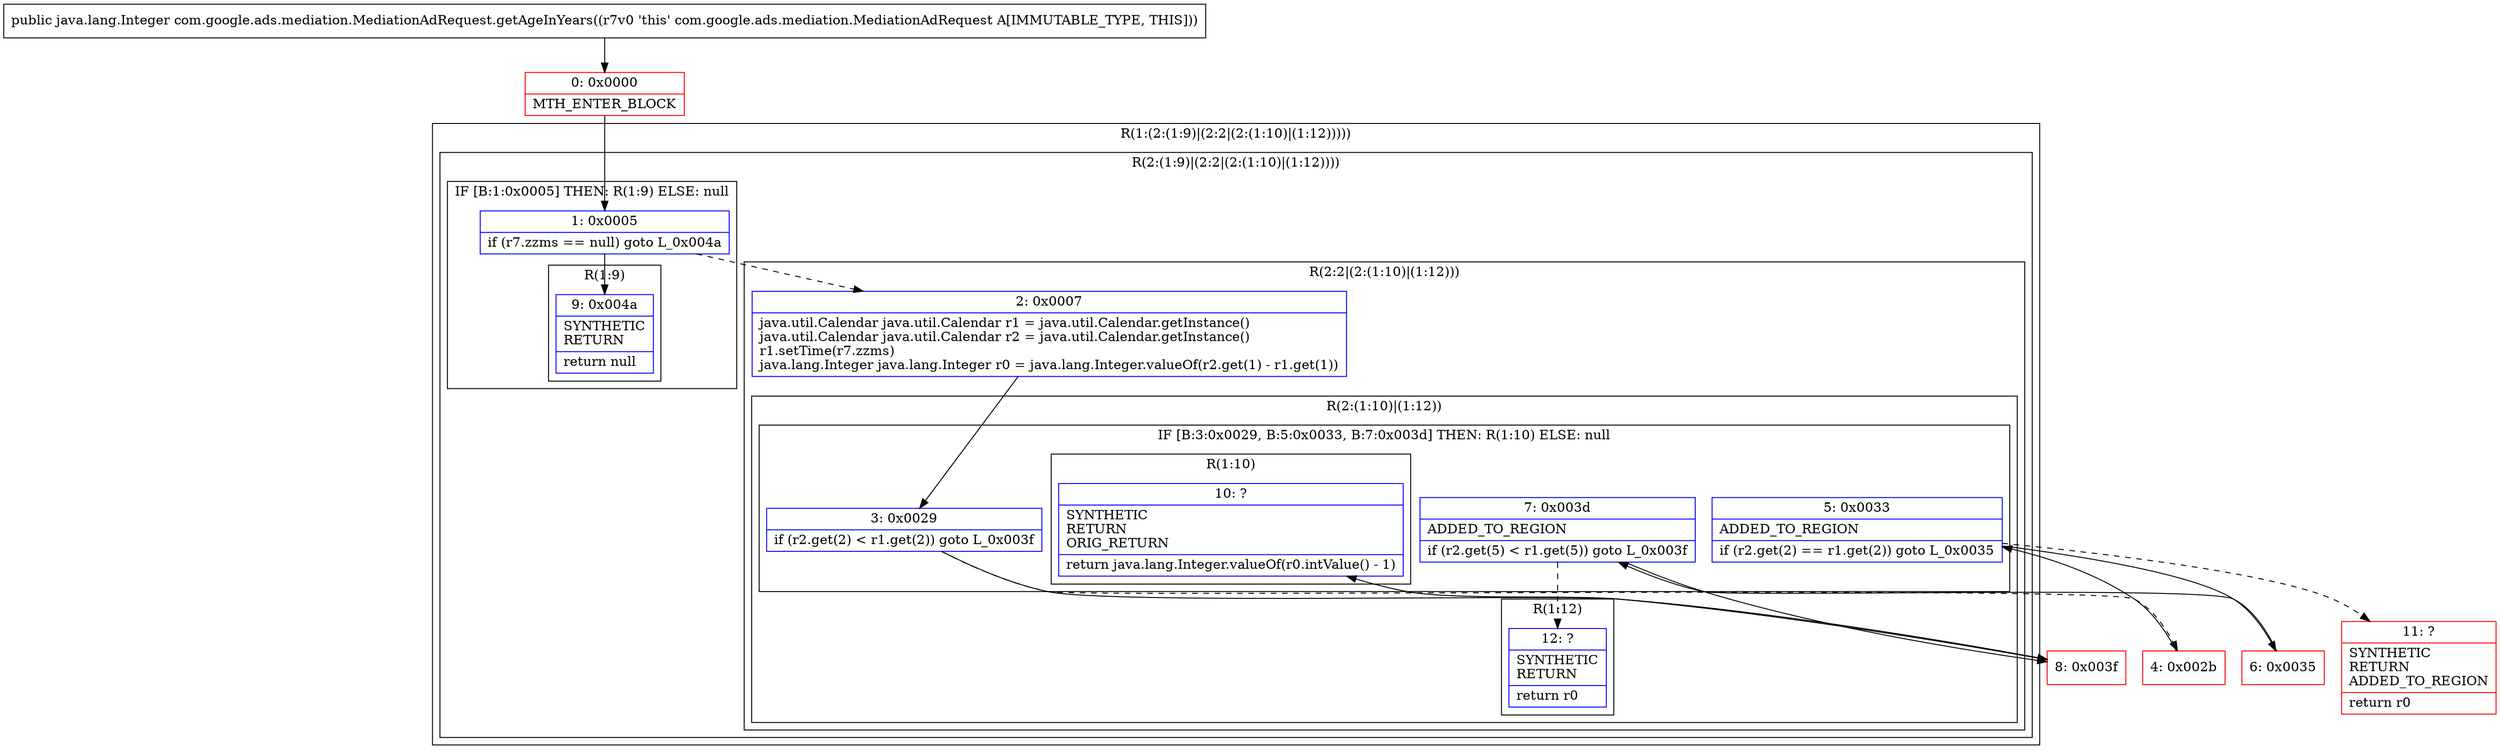 digraph "CFG forcom.google.ads.mediation.MediationAdRequest.getAgeInYears()Ljava\/lang\/Integer;" {
subgraph cluster_Region_748519754 {
label = "R(1:(2:(1:9)|(2:2|(2:(1:10)|(1:12)))))";
node [shape=record,color=blue];
subgraph cluster_Region_242090582 {
label = "R(2:(1:9)|(2:2|(2:(1:10)|(1:12))))";
node [shape=record,color=blue];
subgraph cluster_IfRegion_766150650 {
label = "IF [B:1:0x0005] THEN: R(1:9) ELSE: null";
node [shape=record,color=blue];
Node_1 [shape=record,label="{1\:\ 0x0005|if (r7.zzms == null) goto L_0x004a\l}"];
subgraph cluster_Region_388038330 {
label = "R(1:9)";
node [shape=record,color=blue];
Node_9 [shape=record,label="{9\:\ 0x004a|SYNTHETIC\lRETURN\l|return null\l}"];
}
}
subgraph cluster_Region_1466148988 {
label = "R(2:2|(2:(1:10)|(1:12)))";
node [shape=record,color=blue];
Node_2 [shape=record,label="{2\:\ 0x0007|java.util.Calendar java.util.Calendar r1 = java.util.Calendar.getInstance()\ljava.util.Calendar java.util.Calendar r2 = java.util.Calendar.getInstance()\lr1.setTime(r7.zzms)\ljava.lang.Integer java.lang.Integer r0 = java.lang.Integer.valueOf(r2.get(1) \- r1.get(1))\l}"];
subgraph cluster_Region_1475848901 {
label = "R(2:(1:10)|(1:12))";
node [shape=record,color=blue];
subgraph cluster_IfRegion_1665086772 {
label = "IF [B:3:0x0029, B:5:0x0033, B:7:0x003d] THEN: R(1:10) ELSE: null";
node [shape=record,color=blue];
Node_3 [shape=record,label="{3\:\ 0x0029|if (r2.get(2) \< r1.get(2)) goto L_0x003f\l}"];
Node_5 [shape=record,label="{5\:\ 0x0033|ADDED_TO_REGION\l|if (r2.get(2) == r1.get(2)) goto L_0x0035\l}"];
Node_7 [shape=record,label="{7\:\ 0x003d|ADDED_TO_REGION\l|if (r2.get(5) \< r1.get(5)) goto L_0x003f\l}"];
subgraph cluster_Region_2120976200 {
label = "R(1:10)";
node [shape=record,color=blue];
Node_10 [shape=record,label="{10\:\ ?|SYNTHETIC\lRETURN\lORIG_RETURN\l|return java.lang.Integer.valueOf(r0.intValue() \- 1)\l}"];
}
}
subgraph cluster_Region_2096886658 {
label = "R(1:12)";
node [shape=record,color=blue];
Node_12 [shape=record,label="{12\:\ ?|SYNTHETIC\lRETURN\l|return r0\l}"];
}
}
}
}
}
Node_0 [shape=record,color=red,label="{0\:\ 0x0000|MTH_ENTER_BLOCK\l}"];
Node_4 [shape=record,color=red,label="{4\:\ 0x002b}"];
Node_6 [shape=record,color=red,label="{6\:\ 0x0035}"];
Node_8 [shape=record,color=red,label="{8\:\ 0x003f}"];
Node_11 [shape=record,color=red,label="{11\:\ ?|SYNTHETIC\lRETURN\lADDED_TO_REGION\l|return r0\l}"];
MethodNode[shape=record,label="{public java.lang.Integer com.google.ads.mediation.MediationAdRequest.getAgeInYears((r7v0 'this' com.google.ads.mediation.MediationAdRequest A[IMMUTABLE_TYPE, THIS])) }"];
MethodNode -> Node_0;
Node_1 -> Node_2[style=dashed];
Node_1 -> Node_9;
Node_2 -> Node_3;
Node_3 -> Node_4[style=dashed];
Node_3 -> Node_8;
Node_5 -> Node_6;
Node_5 -> Node_11[style=dashed];
Node_7 -> Node_8;
Node_7 -> Node_12[style=dashed];
Node_0 -> Node_1;
Node_4 -> Node_5;
Node_6 -> Node_7;
Node_8 -> Node_10;
}

